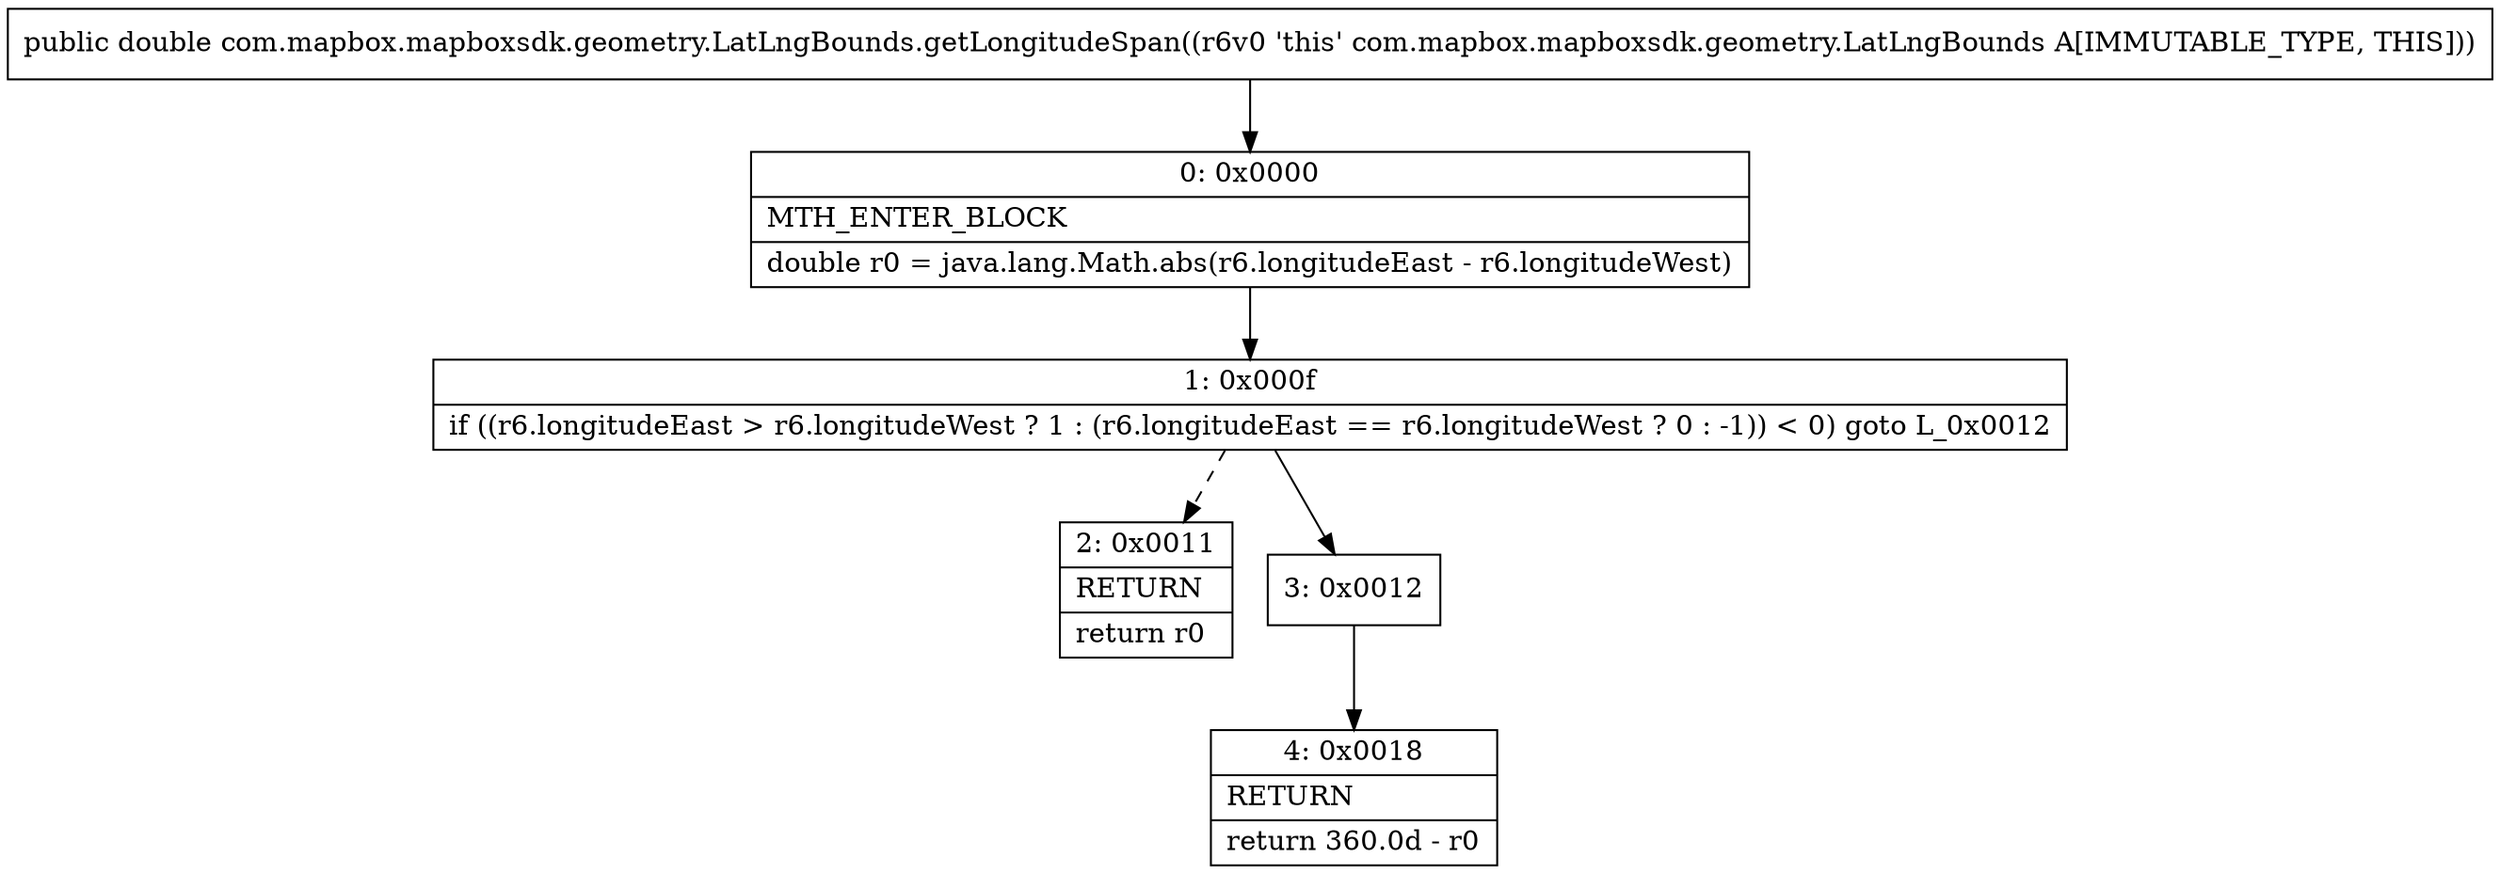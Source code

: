 digraph "CFG forcom.mapbox.mapboxsdk.geometry.LatLngBounds.getLongitudeSpan()D" {
Node_0 [shape=record,label="{0\:\ 0x0000|MTH_ENTER_BLOCK\l|double r0 = java.lang.Math.abs(r6.longitudeEast \- r6.longitudeWest)\l}"];
Node_1 [shape=record,label="{1\:\ 0x000f|if ((r6.longitudeEast \> r6.longitudeWest ? 1 : (r6.longitudeEast == r6.longitudeWest ? 0 : \-1)) \< 0) goto L_0x0012\l}"];
Node_2 [shape=record,label="{2\:\ 0x0011|RETURN\l|return r0\l}"];
Node_3 [shape=record,label="{3\:\ 0x0012}"];
Node_4 [shape=record,label="{4\:\ 0x0018|RETURN\l|return 360.0d \- r0\l}"];
MethodNode[shape=record,label="{public double com.mapbox.mapboxsdk.geometry.LatLngBounds.getLongitudeSpan((r6v0 'this' com.mapbox.mapboxsdk.geometry.LatLngBounds A[IMMUTABLE_TYPE, THIS])) }"];
MethodNode -> Node_0;
Node_0 -> Node_1;
Node_1 -> Node_2[style=dashed];
Node_1 -> Node_3;
Node_3 -> Node_4;
}

